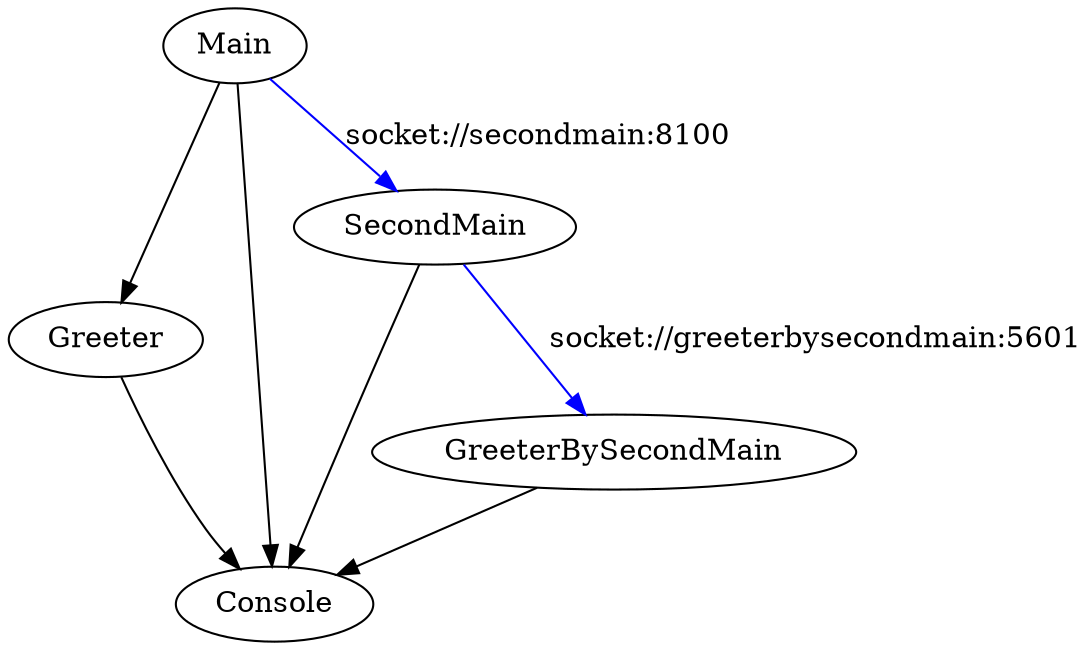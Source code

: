 digraph G {
	Main -> Greeter; 
	Main -> Console; 
	Greeter -> Console; 
	SecondMain -> Console; 
	GreeterBySecondMain -> Console; 
	Main -> SecondMain[ label= "socket://secondmain:8100" color="blue"];
	SecondMain -> GreeterBySecondMain[ label= "socket://greeterbysecondmain:5601" color="blue"];
}
